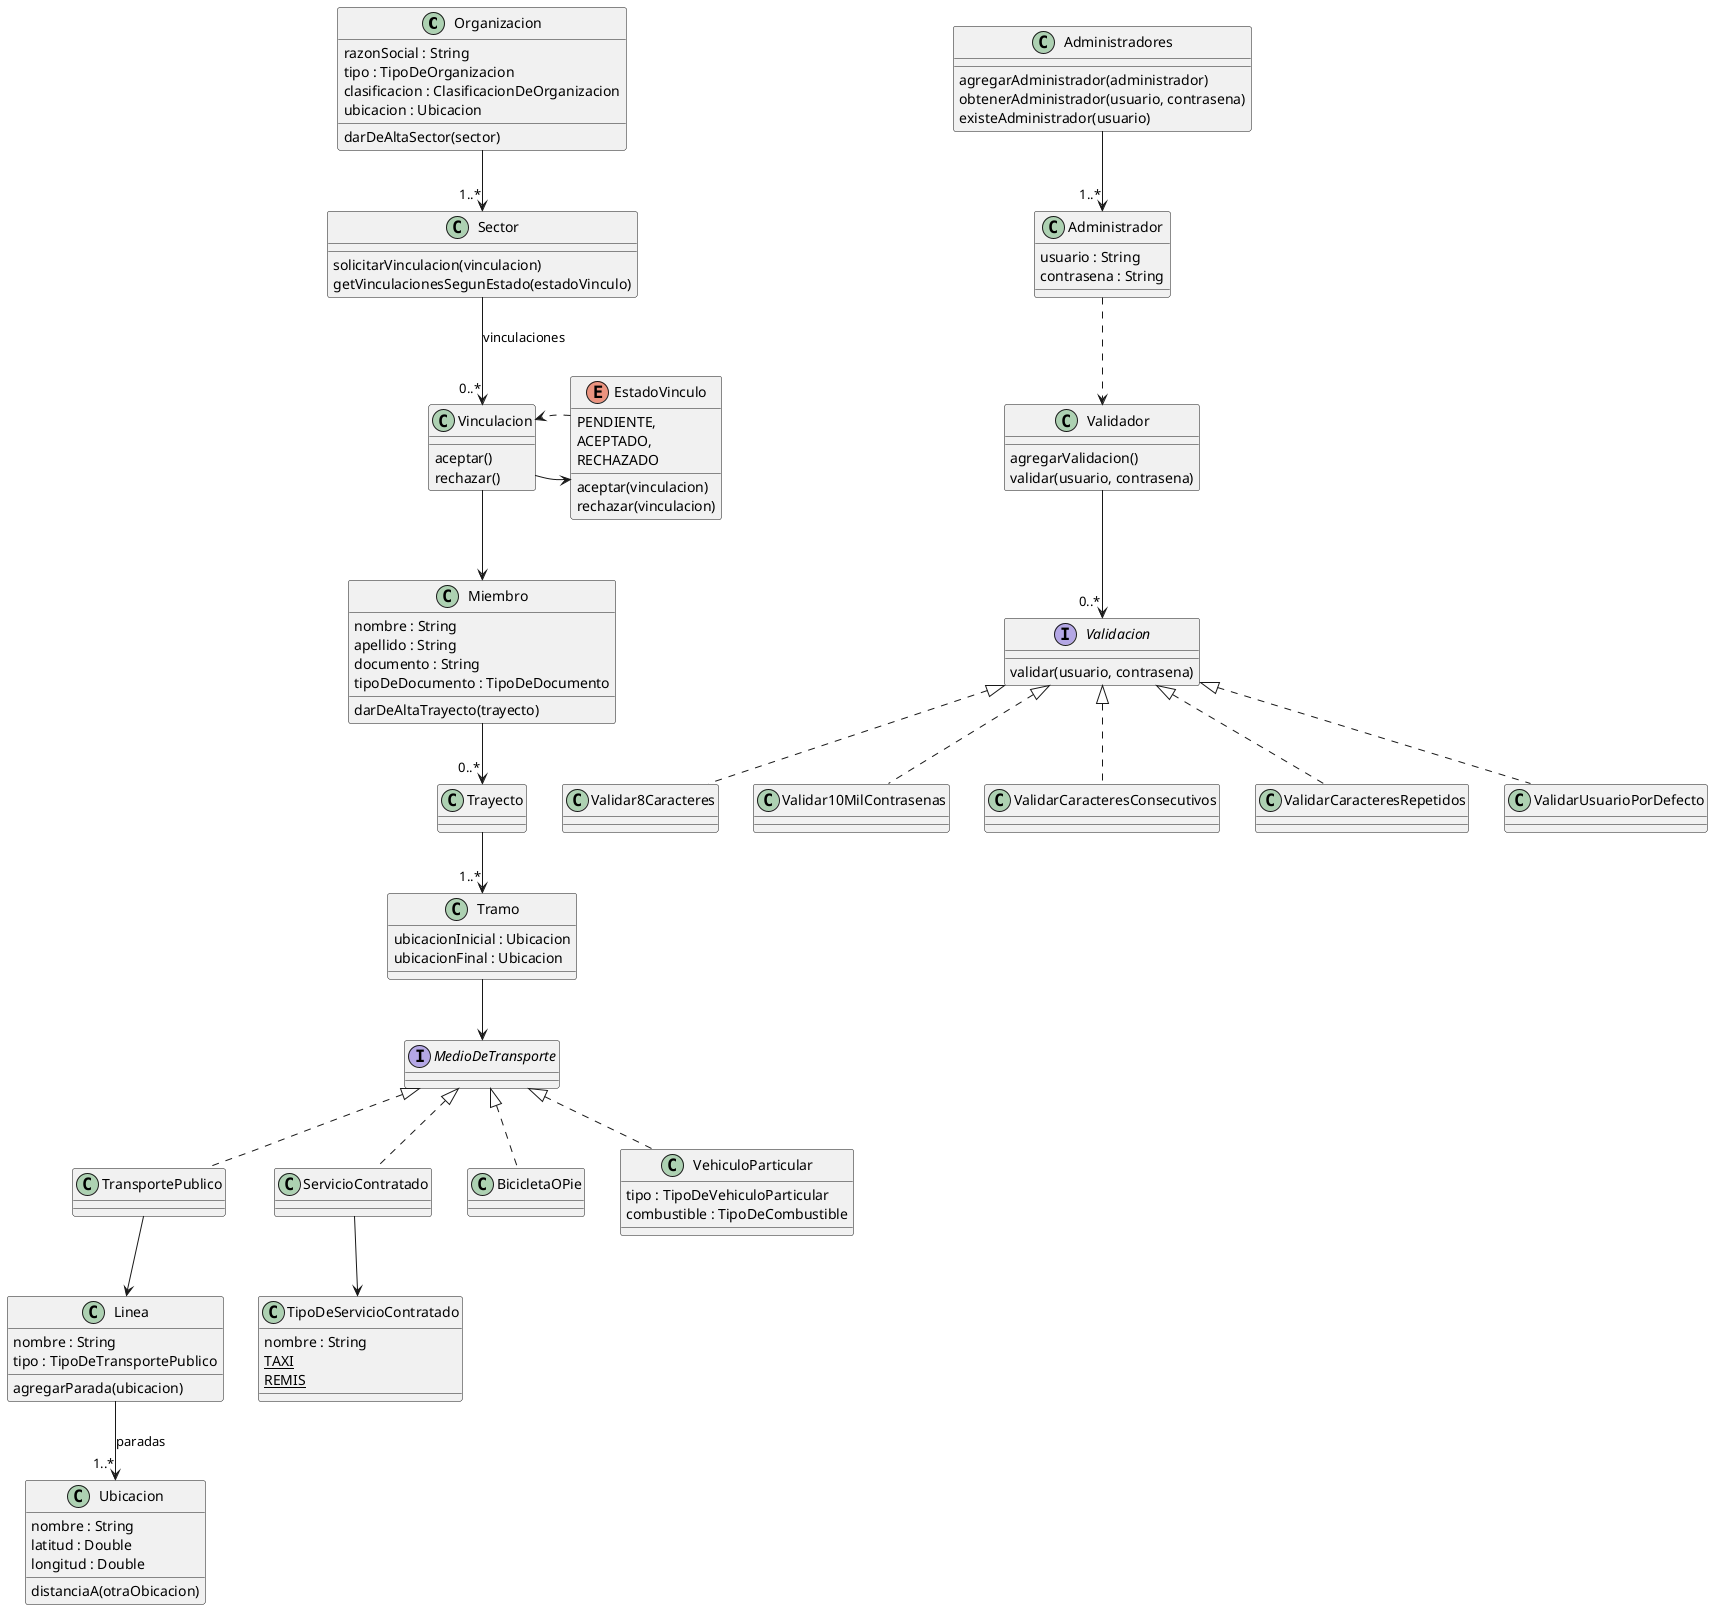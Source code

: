 @startuml

' ======= Organizaciones =======

class Organizacion {
    razonSocial : String
    tipo : TipoDeOrganizacion
    clasificacion : ClasificacionDeOrganizacion
    ubicacion : Ubicacion
    darDeAltaSector(sector)
}

Organizacion --> "1..*" Sector

class Sector {
    solicitarVinculacion(vinculacion)
    getVinculacionesSegunEstado(estadoVinculo)
}

Sector --> "0..*" Vinculacion : vinculaciones

class Vinculacion {
    aceptar()
    rechazar()
}

Vinculacion --> Miembro
Vinculacion -right-> EstadoVinculo

enum EstadoVinculo {
    PENDIENTE,
    ACEPTADO,
    RECHAZADO
    aceptar(vinculacion)
    rechazar(vinculacion)
}
EstadoVinculo ..> Vinculacion

class Miembro {
    nombre : String
    apellido : String
    documento : String
    tipoDeDocumento : TipoDeDocumento
}

' ======= Trayectos =======

class Miembro {
    darDeAltaTrayecto(trayecto)
}

Miembro --> "0..*" Trayecto

class Trayecto {

}

Trayecto --> "1..*" Tramo

class Tramo {
    ubicacionInicial : Ubicacion
    ubicacionFinal : Ubicacion
}

Tramo --> MedioDeTransporte

interface MedioDeTransporte {
}

MedioDeTransporte <|.. TransportePublico
MedioDeTransporte <|.. ServicioContratado
MedioDeTransporte <|.. BicicletaOPie
MedioDeTransporte <|.. VehiculoParticular

class VehiculoParticular {
    tipo : TipoDeVehiculoParticular
    combustible : TipoDeCombustible
}

ServicioContratado --> TipoDeServicioContratado

class TipoDeServicioContratado {
    nombre : String
    {static} TAXI
    {static} REMIS
}

TransportePublico --> Linea

class Linea {
    nombre : String
    tipo : TipoDeTransportePublico
    agregarParada(ubicacion)
}

Linea --> "1..*" Ubicacion : paradas

class Ubicacion {
    nombre : String
    latitud : Double
    longitud : Double
    distanciaA(otraObicacion)
}

' ======= Admins =======

class Administradores {
    agregarAdministrador(administrador)
    obtenerAdministrador(usuario, contrasena)
    existeAdministrador(usuario)
}

Administradores --> "1..*" Administrador

class Administrador {
    usuario : String
    contrasena : String
}

Administrador ..> Validador

class Validador {
    agregarValidacion()
    validar(usuario, contrasena)
}

Validador --> "0..*" Validacion

interface Validacion {
    validar(usuario, contrasena)
}

Validacion <|.. Validar8Caracteres
Validacion <|.. Validar10MilContrasenas
Validacion <|.. ValidarCaracteresConsecutivos
Validacion <|.. ValidarCaracteresRepetidos
Validacion <|.. ValidarUsuarioPorDefecto


@enduml

